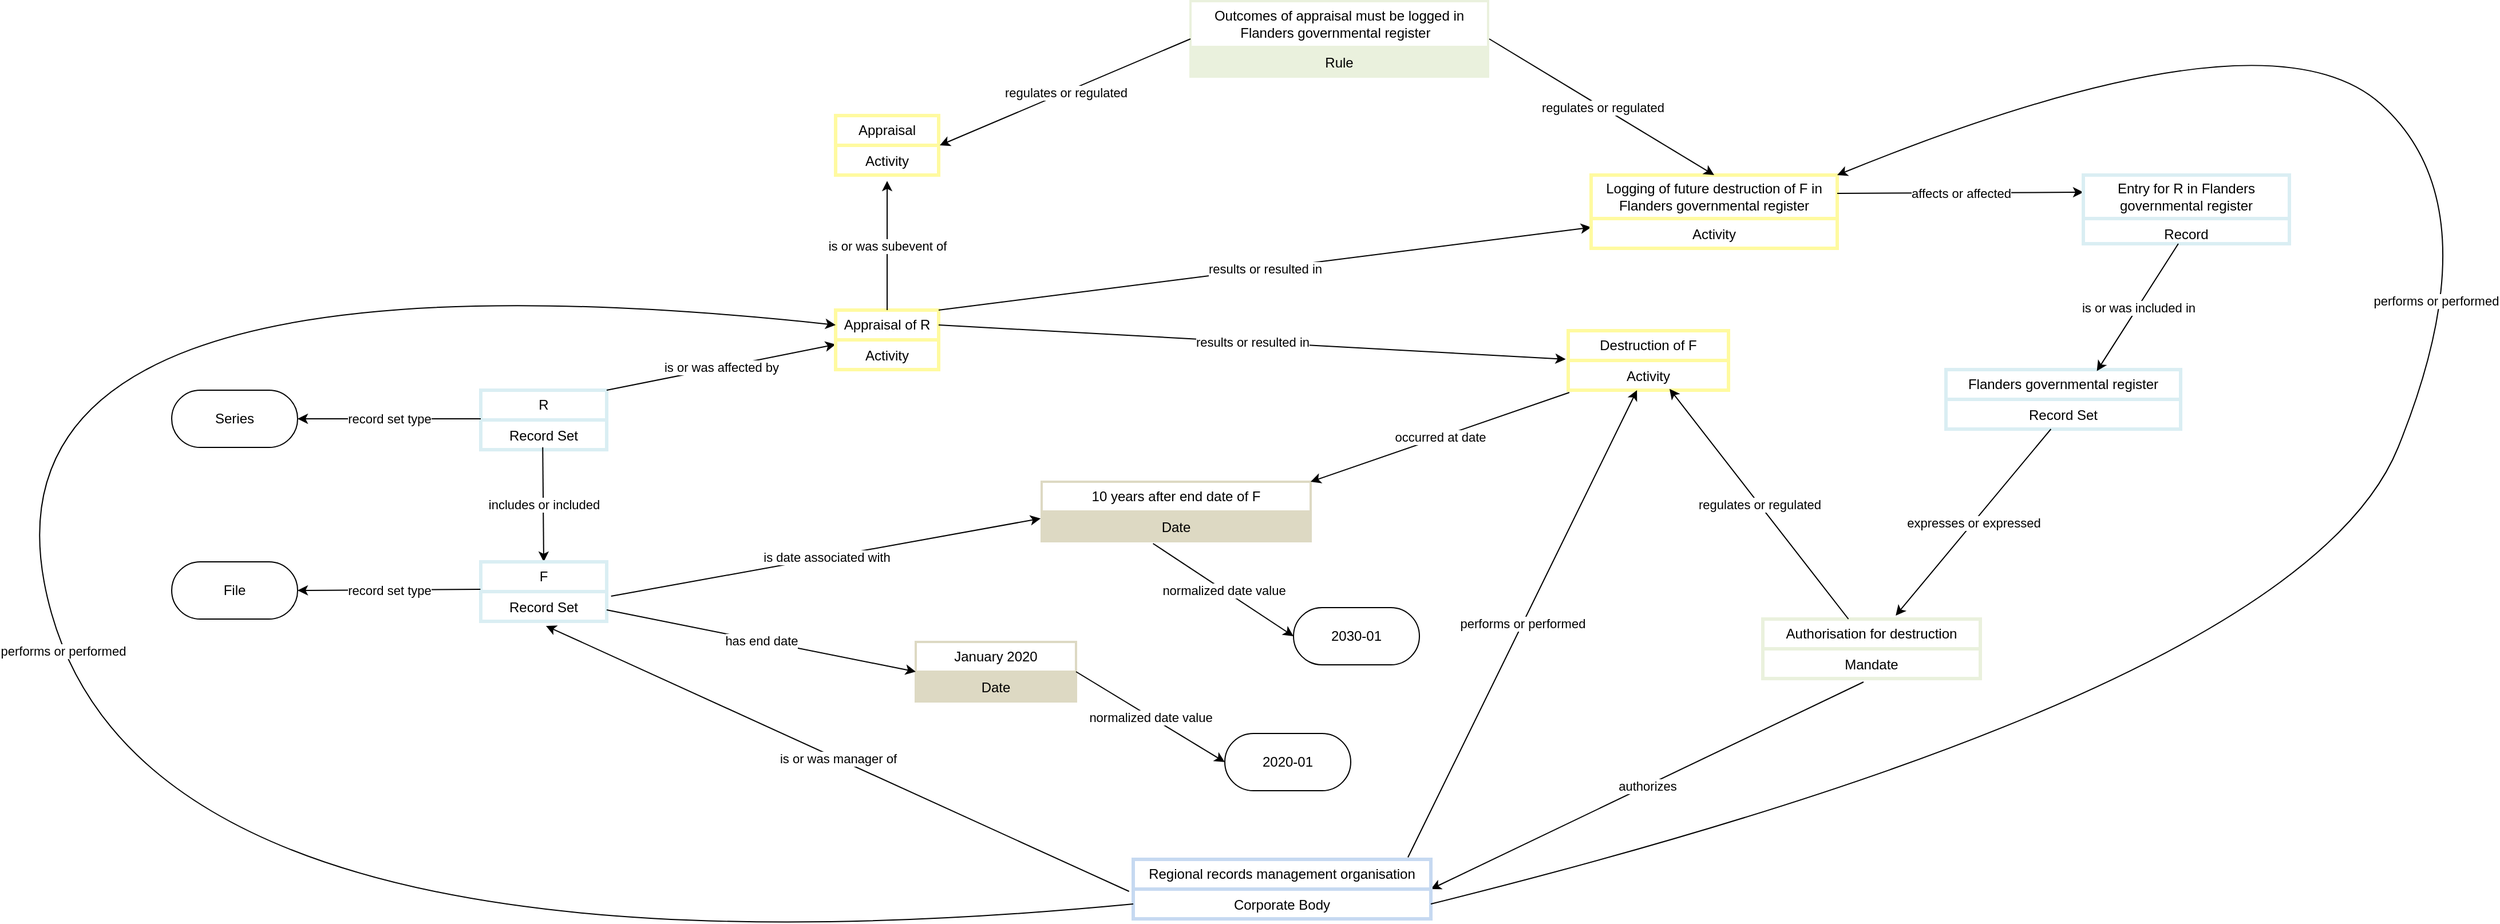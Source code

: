 <mxfile version="28.2.1">
  <diagram name="Page-1" id="mvNXDzfvoAiriZ8f8rx1">
    <mxGraphModel dx="1450" dy="943" grid="1" gridSize="10" guides="1" tooltips="1" connect="1" arrows="1" fold="1" page="1" pageScale="1" pageWidth="4681" pageHeight="3300" math="0" shadow="0">
      <root>
        <mxCell id="0" />
        <mxCell id="1" parent="0" />
        <mxCell id="_-Ha9_vkT18k_ubbxbn1-1" value="R" style="swimlane;fontStyle=0;childLayout=stackLayout;horizontal=1;startSize=26;strokeColor=#DAEEF3;fillColor=none;strokeWidth=3;horizontalStack=0;resizeParent=1;resizeParentMax=0;resizeLast=0;collapsible=1;marginBottom=0;whiteSpace=wrap;html=1;" parent="1" vertex="1">
          <mxGeometry x="510" y="360" width="110" height="52" as="geometry" />
        </mxCell>
        <mxCell id="_-Ha9_vkT18k_ubbxbn1-2" value="Record Set" style="text;strokeColor=#DAEEF3;strokeWidth=3;fillColor=none;align=center;verticalAlign=top;spacingLeft=4;spacingRight=4;overflow=hidden;rotatable=0;points=[[0,0.5],[1,0.5]];portConstraint=eastwest;whiteSpace=wrap;html=1;" parent="_-Ha9_vkT18k_ubbxbn1-1" vertex="1">
          <mxGeometry y="26" width="110" height="26" as="geometry" />
        </mxCell>
        <mxCell id="_-Ha9_vkT18k_ubbxbn1-3" value="" style="endArrow=classic;html=1;rounded=0;entryX=1;entryY=0.5;entryDx=0;entryDy=0;" parent="1" target="_Zkpg5hdJGn9ATb1nhUD-1" edge="1">
          <mxGeometry relative="1" as="geometry">
            <mxPoint x="510" y="385" as="sourcePoint" />
            <mxPoint x="310.0" y="386" as="targetPoint" />
          </mxGeometry>
        </mxCell>
        <mxCell id="_-Ha9_vkT18k_ubbxbn1-4" value="record set type" style="edgeLabel;resizable=0;html=1;;align=center;verticalAlign=middle;" parent="_-Ha9_vkT18k_ubbxbn1-3" connectable="0" vertex="1">
          <mxGeometry relative="1" as="geometry" />
        </mxCell>
        <mxCell id="_-Ha9_vkT18k_ubbxbn1-7" value="" style="endArrow=classic;html=1;rounded=0;exitX=0.492;exitY=0.919;exitDx=0;exitDy=0;exitPerimeter=0;entryX=0.5;entryY=0;entryDx=0;entryDy=0;" parent="1" source="_-Ha9_vkT18k_ubbxbn1-2" target="_-Ha9_vkT18k_ubbxbn1-9" edge="1">
          <mxGeometry relative="1" as="geometry">
            <mxPoint x="440" y="530" as="sourcePoint" />
            <mxPoint x="565" y="540" as="targetPoint" />
          </mxGeometry>
        </mxCell>
        <mxCell id="_-Ha9_vkT18k_ubbxbn1-8" value="includes or included" style="edgeLabel;resizable=0;html=1;;align=center;verticalAlign=middle;" parent="_-Ha9_vkT18k_ubbxbn1-7" connectable="0" vertex="1">
          <mxGeometry relative="1" as="geometry" />
        </mxCell>
        <mxCell id="_-Ha9_vkT18k_ubbxbn1-9" value="F" style="swimlane;fontStyle=0;childLayout=stackLayout;horizontal=1;startSize=26;strokeColor=#DAEEF3;fillColor=none;strokeWidth=3;horizontalStack=0;resizeParent=1;resizeParentMax=0;resizeLast=0;collapsible=1;marginBottom=0;whiteSpace=wrap;html=1;" parent="1" vertex="1">
          <mxGeometry x="510" y="510" width="110" height="52" as="geometry" />
        </mxCell>
        <mxCell id="_-Ha9_vkT18k_ubbxbn1-10" value="Record Set" style="text;strokeColor=#DAEEF3;strokeWidth=3;fillColor=none;align=center;verticalAlign=top;spacingLeft=4;spacingRight=4;overflow=hidden;rotatable=0;points=[[0,0.5],[1,0.5]];portConstraint=eastwest;whiteSpace=wrap;html=1;" parent="_-Ha9_vkT18k_ubbxbn1-9" vertex="1">
          <mxGeometry y="26" width="110" height="26" as="geometry" />
        </mxCell>
        <mxCell id="_-Ha9_vkT18k_ubbxbn1-11" value="" style="endArrow=classic;html=1;rounded=0;exitX=-0.003;exitY=-0.076;exitDx=0;exitDy=0;exitPerimeter=0;entryX=1;entryY=0.5;entryDx=0;entryDy=0;" parent="1" source="_-Ha9_vkT18k_ubbxbn1-10" target="_Zkpg5hdJGn9ATb1nhUD-2" edge="1">
          <mxGeometry relative="1" as="geometry">
            <mxPoint x="500" y="535.31" as="sourcePoint" />
            <mxPoint x="310.0" y="535.298" as="targetPoint" />
          </mxGeometry>
        </mxCell>
        <mxCell id="_-Ha9_vkT18k_ubbxbn1-12" value="record set type" style="edgeLabel;resizable=0;html=1;;align=center;verticalAlign=middle;" parent="_-Ha9_vkT18k_ubbxbn1-11" connectable="0" vertex="1">
          <mxGeometry relative="1" as="geometry" />
        </mxCell>
        <mxCell id="_-Ha9_vkT18k_ubbxbn1-16" value="Appraisal" style="swimlane;fontStyle=0;childLayout=stackLayout;horizontal=1;startSize=26;strokeColor=#FFFAA0;strokeWidth=3;fillColor=none;horizontalStack=0;resizeParent=1;resizeParentMax=0;resizeLast=0;collapsible=1;marginBottom=0;whiteSpace=wrap;html=1;" parent="1" vertex="1">
          <mxGeometry x="820" y="120" width="90" height="52" as="geometry" />
        </mxCell>
        <mxCell id="_-Ha9_vkT18k_ubbxbn1-17" value="Activity" style="text;strokeColor=#FFFAA0;strokeWidth=3;fillColor=none;align=center;verticalAlign=top;spacingLeft=4;spacingRight=4;overflow=hidden;rotatable=0;points=[[0,0.5],[1,0.5]];portConstraint=eastwest;whiteSpace=wrap;html=1;" parent="_-Ha9_vkT18k_ubbxbn1-16" vertex="1">
          <mxGeometry y="26" width="90" height="26" as="geometry" />
        </mxCell>
        <mxCell id="_-Ha9_vkT18k_ubbxbn1-18" value="" style="endArrow=classic;html=1;rounded=0;exitX=1;exitY=0;exitDx=0;exitDy=0;entryX=0;entryY=0.154;entryDx=0;entryDy=0;entryPerimeter=0;" parent="1" source="_-Ha9_vkT18k_ubbxbn1-1" target="_-Ha9_vkT18k_ubbxbn1-21" edge="1">
          <mxGeometry relative="1" as="geometry">
            <mxPoint x="520" y="308.58" as="sourcePoint" />
            <mxPoint x="710" y="308.58" as="targetPoint" />
          </mxGeometry>
        </mxCell>
        <mxCell id="_-Ha9_vkT18k_ubbxbn1-19" value="is or was affected by" style="edgeLabel;resizable=0;html=1;;align=center;verticalAlign=middle;" parent="_-Ha9_vkT18k_ubbxbn1-18" connectable="0" vertex="1">
          <mxGeometry relative="1" as="geometry" />
        </mxCell>
        <mxCell id="_-Ha9_vkT18k_ubbxbn1-20" value="Appraisal of R" style="swimlane;fontStyle=0;childLayout=stackLayout;horizontal=1;startSize=26;strokeColor=#FFFAA0;strokeWidth=3;fillColor=none;horizontalStack=0;resizeParent=1;resizeParentMax=0;resizeLast=0;collapsible=1;marginBottom=0;whiteSpace=wrap;html=1;" parent="1" vertex="1">
          <mxGeometry x="820" y="290" width="90" height="52" as="geometry" />
        </mxCell>
        <mxCell id="_-Ha9_vkT18k_ubbxbn1-21" value="Activity" style="text;strokeColor=#FFFAA0;strokeWidth=3;fillColor=none;align=center;verticalAlign=top;spacingLeft=4;spacingRight=4;overflow=hidden;rotatable=0;points=[[0,0.5],[1,0.5]];portConstraint=eastwest;whiteSpace=wrap;html=1;" parent="_-Ha9_vkT18k_ubbxbn1-20" vertex="1">
          <mxGeometry y="26" width="90" height="26" as="geometry" />
        </mxCell>
        <mxCell id="_-Ha9_vkT18k_ubbxbn1-22" value="" style="endArrow=classic;html=1;rounded=0;entryX=0.5;entryY=1.195;entryDx=0;entryDy=0;entryPerimeter=0;exitX=0.5;exitY=0;exitDx=0;exitDy=0;" parent="1" source="_-Ha9_vkT18k_ubbxbn1-20" target="_-Ha9_vkT18k_ubbxbn1-17" edge="1">
          <mxGeometry relative="1" as="geometry">
            <mxPoint x="720" y="202" as="sourcePoint" />
            <mxPoint x="900" y="200" as="targetPoint" />
          </mxGeometry>
        </mxCell>
        <mxCell id="_-Ha9_vkT18k_ubbxbn1-23" value="is or was subevent of" style="edgeLabel;resizable=0;html=1;;align=center;verticalAlign=middle;" parent="_-Ha9_vkT18k_ubbxbn1-22" connectable="0" vertex="1">
          <mxGeometry relative="1" as="geometry" />
        </mxCell>
        <mxCell id="_-Ha9_vkT18k_ubbxbn1-26" value="10 years after end date of F" style="swimlane;fontStyle=0;childLayout=stackLayout;horizontal=1;startSize=26;strokeColor=#DDD9C3;strokeWidth=2;fillColor=none;horizontalStack=0;resizeParent=1;resizeParentMax=0;resizeLast=0;collapsible=1;marginBottom=0;whiteSpace=wrap;html=1;" parent="1" vertex="1">
          <mxGeometry x="1000" y="440" width="235" height="52" as="geometry" />
        </mxCell>
        <mxCell id="_-Ha9_vkT18k_ubbxbn1-27" value="Date" style="text;strokeColor=#DDD9C3;strokeWidth=2;fillColor=#DDD9C3;align=center;verticalAlign=top;spacingLeft=4;spacingRight=4;overflow=hidden;rotatable=0;points=[[0,0.5],[1,0.5]];portConstraint=eastwest;whiteSpace=wrap;html=1;" parent="_-Ha9_vkT18k_ubbxbn1-26" vertex="1">
          <mxGeometry y="26" width="235" height="26" as="geometry" />
        </mxCell>
        <mxCell id="_-Ha9_vkT18k_ubbxbn1-28" value="" style="endArrow=classic;html=1;rounded=0;entryX=-0.004;entryY=0.235;entryDx=0;entryDy=0;exitX=1.035;exitY=0.154;exitDx=0;exitDy=0;exitPerimeter=0;entryPerimeter=0;" parent="1" source="_-Ha9_vkT18k_ubbxbn1-10" target="_-Ha9_vkT18k_ubbxbn1-27" edge="1">
          <mxGeometry relative="1" as="geometry">
            <mxPoint x="630" y="386.0" as="sourcePoint" />
            <mxPoint x="800" y="386" as="targetPoint" />
          </mxGeometry>
        </mxCell>
        <mxCell id="_-Ha9_vkT18k_ubbxbn1-29" value="is date associated with" style="edgeLabel;resizable=0;html=1;;align=center;verticalAlign=middle;" parent="_-Ha9_vkT18k_ubbxbn1-28" connectable="0" vertex="1">
          <mxGeometry relative="1" as="geometry" />
        </mxCell>
        <mxCell id="_-Ha9_vkT18k_ubbxbn1-30" value="January 2020" style="swimlane;fontStyle=0;childLayout=stackLayout;horizontal=1;startSize=26;strokeColor=#DDD9C3;strokeWidth=2;fillColor=none;horizontalStack=0;resizeParent=1;resizeParentMax=0;resizeLast=0;collapsible=1;marginBottom=0;whiteSpace=wrap;html=1;" parent="1" vertex="1">
          <mxGeometry x="890" y="580" width="140" height="52" as="geometry" />
        </mxCell>
        <mxCell id="_-Ha9_vkT18k_ubbxbn1-31" value="Date" style="text;strokeColor=#DDD9C3;strokeWidth=2;fillColor=#DDD9C3;align=center;verticalAlign=top;spacingLeft=4;spacingRight=4;overflow=hidden;rotatable=0;points=[[0,0.5],[1,0.5]];portConstraint=eastwest;whiteSpace=wrap;html=1;" parent="_-Ha9_vkT18k_ubbxbn1-30" vertex="1">
          <mxGeometry y="26" width="140" height="26" as="geometry" />
        </mxCell>
        <mxCell id="_-Ha9_vkT18k_ubbxbn1-32" value="" style="endArrow=classic;html=1;rounded=0;entryX=0;entryY=0.5;entryDx=0;entryDy=0;" parent="1" target="_-Ha9_vkT18k_ubbxbn1-30" edge="1">
          <mxGeometry relative="1" as="geometry">
            <mxPoint x="620" y="552.0" as="sourcePoint" />
            <mxPoint x="760" y="552" as="targetPoint" />
          </mxGeometry>
        </mxCell>
        <mxCell id="_-Ha9_vkT18k_ubbxbn1-33" value="has end date" style="edgeLabel;resizable=0;html=1;;align=center;verticalAlign=middle;" parent="_-Ha9_vkT18k_ubbxbn1-32" connectable="0" vertex="1">
          <mxGeometry relative="1" as="geometry" />
        </mxCell>
        <mxCell id="_-Ha9_vkT18k_ubbxbn1-34" value="" style="endArrow=classic;html=1;rounded=0;entryX=0;entryY=0.5;entryDx=0;entryDy=0;exitX=1;exitY=0.5;exitDx=0;exitDy=0;" parent="1" source="_-Ha9_vkT18k_ubbxbn1-30" target="_-Ha9_vkT18k_ubbxbn1-36" edge="1">
          <mxGeometry relative="1" as="geometry">
            <mxPoint x="1070" y="606" as="sourcePoint" />
            <mxPoint x="1270" y="606" as="targetPoint" />
          </mxGeometry>
        </mxCell>
        <mxCell id="_-Ha9_vkT18k_ubbxbn1-35" value="normalized date value" style="edgeLabel;resizable=0;html=1;;align=center;verticalAlign=middle;" parent="_-Ha9_vkT18k_ubbxbn1-34" connectable="0" vertex="1">
          <mxGeometry relative="1" as="geometry" />
        </mxCell>
        <mxCell id="_-Ha9_vkT18k_ubbxbn1-36" value="2020-01" style="html=1;whiteSpace=wrap;rounded=1;arcSize=50;" parent="1" vertex="1">
          <mxGeometry x="1160" y="660" width="110" height="50" as="geometry" />
        </mxCell>
        <mxCell id="_-Ha9_vkT18k_ubbxbn1-41" value="Destruction of F" style="swimlane;fontStyle=0;childLayout=stackLayout;horizontal=1;startSize=26;strokeColor=#FFFAA0;strokeWidth=3;fillColor=none;horizontalStack=0;resizeParent=1;resizeParentMax=0;resizeLast=0;collapsible=1;marginBottom=0;whiteSpace=wrap;html=1;" parent="1" vertex="1">
          <mxGeometry x="1460" y="308" width="140" height="52" as="geometry" />
        </mxCell>
        <mxCell id="_-Ha9_vkT18k_ubbxbn1-42" value="Activity" style="text;strokeColor=#FFFAA0;strokeWidth=3;fillColor=none;align=center;verticalAlign=top;spacingLeft=4;spacingRight=4;overflow=hidden;rotatable=0;points=[[0,0.5],[1,0.5]];portConstraint=eastwest;whiteSpace=wrap;html=1;" parent="_-Ha9_vkT18k_ubbxbn1-41" vertex="1">
          <mxGeometry y="26" width="140" height="26" as="geometry" />
        </mxCell>
        <mxCell id="_-Ha9_vkT18k_ubbxbn1-43" value="" style="endArrow=classic;html=1;rounded=0;exitX=1;exitY=0.25;exitDx=0;exitDy=0;entryX=-0.016;entryY=-0.041;entryDx=0;entryDy=0;entryPerimeter=0;" parent="1" source="_-Ha9_vkT18k_ubbxbn1-20" target="_-Ha9_vkT18k_ubbxbn1-42" edge="1">
          <mxGeometry relative="1" as="geometry">
            <mxPoint x="930" y="274" as="sourcePoint" />
            <mxPoint x="1126" y="342" as="targetPoint" />
          </mxGeometry>
        </mxCell>
        <mxCell id="_-Ha9_vkT18k_ubbxbn1-44" value="results or resulted in" style="edgeLabel;resizable=0;html=1;;align=center;verticalAlign=middle;" parent="_-Ha9_vkT18k_ubbxbn1-43" connectable="0" vertex="1">
          <mxGeometry relative="1" as="geometry" />
        </mxCell>
        <mxCell id="_-Ha9_vkT18k_ubbxbn1-45" value="Outcomes of appraisal must be logged in Flanders governmental register&amp;nbsp;&amp;nbsp;" style="swimlane;fontStyle=0;childLayout=stackLayout;horizontal=1;startSize=40;strokeColor=#EAF1DD;strokeWidth=2;fillColor=none;horizontalStack=0;resizeParent=1;resizeParentMax=0;resizeLast=0;collapsible=1;marginBottom=0;whiteSpace=wrap;html=1;" parent="1" vertex="1">
          <mxGeometry x="1130" y="20" width="260" height="66" as="geometry" />
        </mxCell>
        <mxCell id="_-Ha9_vkT18k_ubbxbn1-46" value="Rule&lt;div&gt;&lt;br&gt;&lt;/div&gt;" style="text;strokeColor=#EAF1DD;strokeWidth=2;fillColor=#EAF1DD;align=center;verticalAlign=top;spacingLeft=4;spacingRight=4;overflow=hidden;rotatable=0;points=[[0,0.5],[1,0.5]];portConstraint=eastwest;whiteSpace=wrap;html=1;" parent="_-Ha9_vkT18k_ubbxbn1-45" vertex="1">
          <mxGeometry y="40" width="260" height="26" as="geometry" />
        </mxCell>
        <mxCell id="_-Ha9_vkT18k_ubbxbn1-47" value="" style="endArrow=classic;html=1;rounded=0;entryX=1.011;entryY=0;entryDx=0;entryDy=0;entryPerimeter=0;exitX=0;exitY=0.5;exitDx=0;exitDy=0;" parent="1" source="_-Ha9_vkT18k_ubbxbn1-45" target="_-Ha9_vkT18k_ubbxbn1-17" edge="1">
          <mxGeometry relative="1" as="geometry">
            <mxPoint x="1050" y="190" as="sourcePoint" />
            <mxPoint x="1240" y="190" as="targetPoint" />
          </mxGeometry>
        </mxCell>
        <mxCell id="_-Ha9_vkT18k_ubbxbn1-48" value="regulates or regulated" style="edgeLabel;resizable=0;html=1;;align=center;verticalAlign=middle;" parent="_-Ha9_vkT18k_ubbxbn1-47" connectable="0" vertex="1">
          <mxGeometry relative="1" as="geometry" />
        </mxCell>
        <mxCell id="_-Ha9_vkT18k_ubbxbn1-50" value="" style="endArrow=classic;html=1;rounded=0;exitX=0.007;exitY=1.077;exitDx=0;exitDy=0;exitPerimeter=0;entryX=1;entryY=0;entryDx=0;entryDy=0;" parent="1" source="_-Ha9_vkT18k_ubbxbn1-42" target="_-Ha9_vkT18k_ubbxbn1-26" edge="1">
          <mxGeometry relative="1" as="geometry">
            <mxPoint x="1110" y="320.0" as="sourcePoint" />
            <mxPoint x="1290" y="320" as="targetPoint" />
          </mxGeometry>
        </mxCell>
        <mxCell id="_-Ha9_vkT18k_ubbxbn1-51" value="occurred at date" style="edgeLabel;resizable=0;html=1;;align=center;verticalAlign=middle;" parent="_-Ha9_vkT18k_ubbxbn1-50" connectable="0" vertex="1">
          <mxGeometry relative="1" as="geometry" />
        </mxCell>
        <mxCell id="_-Ha9_vkT18k_ubbxbn1-52" value="" style="endArrow=classic;html=1;rounded=0;exitX=1;exitY=0;exitDx=0;exitDy=0;" parent="1" source="_-Ha9_vkT18k_ubbxbn1-20" target="_-Ha9_vkT18k_ubbxbn1-54" edge="1">
          <mxGeometry relative="1" as="geometry">
            <mxPoint x="950" y="260" as="sourcePoint" />
            <mxPoint x="1430" y="200" as="targetPoint" />
          </mxGeometry>
        </mxCell>
        <mxCell id="_-Ha9_vkT18k_ubbxbn1-53" value="results or resulted in" style="edgeLabel;resizable=0;html=1;;align=center;verticalAlign=middle;" parent="_-Ha9_vkT18k_ubbxbn1-52" connectable="0" vertex="1">
          <mxGeometry relative="1" as="geometry" />
        </mxCell>
        <mxCell id="_-Ha9_vkT18k_ubbxbn1-54" value="Logging of future destruction of F in Flanders governmental register" style="swimlane;fontStyle=0;childLayout=stackLayout;horizontal=1;startSize=38;strokeColor=#FFFAA0;strokeWidth=3;fillColor=none;horizontalStack=0;resizeParent=1;resizeParentMax=0;resizeLast=0;collapsible=1;marginBottom=0;whiteSpace=wrap;html=1;" parent="1" vertex="1">
          <mxGeometry x="1480" y="172" width="215" height="64" as="geometry" />
        </mxCell>
        <mxCell id="_-Ha9_vkT18k_ubbxbn1-55" value="Activity" style="text;strokeColor=#FFFAA0;strokeWidth=3;fillColor=none;align=center;verticalAlign=top;spacingLeft=4;spacingRight=4;overflow=hidden;rotatable=0;points=[[0,0.5],[1,0.5]];portConstraint=eastwest;whiteSpace=wrap;html=1;" parent="_-Ha9_vkT18k_ubbxbn1-54" vertex="1">
          <mxGeometry y="38" width="215" height="26" as="geometry" />
        </mxCell>
        <mxCell id="_-Ha9_vkT18k_ubbxbn1-58" value="Flanders governmental register" style="swimlane;fontStyle=0;childLayout=stackLayout;horizontal=1;startSize=26;strokeColor=#DAEEF3;strokeWidth=3;fillColor=none;horizontalStack=0;resizeParent=1;resizeParentMax=0;resizeLast=0;collapsible=1;marginBottom=0;whiteSpace=wrap;html=1;" parent="1" vertex="1">
          <mxGeometry x="1790" y="342" width="205" height="52" as="geometry" />
        </mxCell>
        <mxCell id="_-Ha9_vkT18k_ubbxbn1-59" value="Record Set" style="text;strokeColor=#DAEEF3;strokeWidth=3;fillColor=none;align=center;verticalAlign=top;spacingLeft=4;spacingRight=4;overflow=hidden;rotatable=0;points=[[0,0.5],[1,0.5]];portConstraint=eastwest;whiteSpace=wrap;html=1;" parent="_-Ha9_vkT18k_ubbxbn1-58" vertex="1">
          <mxGeometry y="26" width="205" height="26" as="geometry" />
        </mxCell>
        <mxCell id="_-Ha9_vkT18k_ubbxbn1-60" value="" style="endArrow=classic;html=1;rounded=0;entryX=0.611;entryY=-0.058;entryDx=0;entryDy=0;entryPerimeter=0;" parent="1" source="_-Ha9_vkT18k_ubbxbn1-59" target="_-Ha9_vkT18k_ubbxbn1-64" edge="1">
          <mxGeometry relative="1" as="geometry">
            <mxPoint x="1490" y="470" as="sourcePoint" />
            <mxPoint x="1752.771" y="484" as="targetPoint" />
          </mxGeometry>
        </mxCell>
        <mxCell id="_-Ha9_vkT18k_ubbxbn1-61" value="expresses or expressed" style="edgeLabel;resizable=0;html=1;;align=center;verticalAlign=middle;" parent="_-Ha9_vkT18k_ubbxbn1-60" connectable="0" vertex="1">
          <mxGeometry relative="1" as="geometry" />
        </mxCell>
        <mxCell id="_-Ha9_vkT18k_ubbxbn1-64" value="Authorisation for destruction" style="swimlane;fontStyle=0;childLayout=stackLayout;horizontal=1;startSize=26;strokeColor=#EAF1DD;strokeWidth=3;fillColor=none;horizontalStack=0;resizeParent=1;resizeParentMax=0;resizeLast=0;collapsible=1;marginBottom=0;whiteSpace=wrap;html=1;" parent="1" vertex="1">
          <mxGeometry x="1630" y="560" width="190" height="52" as="geometry" />
        </mxCell>
        <mxCell id="_-Ha9_vkT18k_ubbxbn1-65" value="Mandate&lt;div&gt;&lt;br&gt;&lt;/div&gt;" style="text;strokeColor=#EAF1DD;strokeWidth=3;strokeColor=none;fillColor=none;align=center;verticalAlign=top;spacingLeft=4;spacingRight=4;overflow=hidden;rotatable=0;points=[[0,0.5],[1,0.5]];portConstraint=eastwest;whiteSpace=wrap;html=1;" parent="_-Ha9_vkT18k_ubbxbn1-64" vertex="1">
          <mxGeometry y="26" width="190" height="26" as="geometry" />
        </mxCell>
        <mxCell id="_-Ha9_vkT18k_ubbxbn1-66" value="" style="endArrow=classic;html=1;rounded=0;exitX=0.463;exitY=1.115;exitDx=0;exitDy=0;exitPerimeter=0;entryX=1;entryY=0.5;entryDx=0;entryDy=0;" parent="1" source="_-Ha9_vkT18k_ubbxbn1-65" target="_-Ha9_vkT18k_ubbxbn1-68" edge="1">
          <mxGeometry relative="1" as="geometry">
            <mxPoint x="1400" y="400" as="sourcePoint" />
            <mxPoint x="1390" y="720" as="targetPoint" />
          </mxGeometry>
        </mxCell>
        <mxCell id="_-Ha9_vkT18k_ubbxbn1-67" value="authorizes" style="edgeLabel;resizable=0;html=1;;align=center;verticalAlign=middle;" parent="_-Ha9_vkT18k_ubbxbn1-66" connectable="0" vertex="1">
          <mxGeometry relative="1" as="geometry" />
        </mxCell>
        <mxCell id="_-Ha9_vkT18k_ubbxbn1-68" value="Regional records management organisation" style="swimlane;fontStyle=0;childLayout=stackLayout;horizontal=1;startSize=26;strokeColor=#C6D9F1;strokeWidth=3;fillColor=none;horizontalStack=0;resizeParent=1;resizeParentMax=0;resizeLast=0;collapsible=1;marginBottom=0;whiteSpace=wrap;html=1;" parent="1" vertex="1">
          <mxGeometry x="1080" y="770" width="260" height="52" as="geometry" />
        </mxCell>
        <mxCell id="_-Ha9_vkT18k_ubbxbn1-69" value="Corporate Body" style="text;strokeColor=#C6D9F1;strokeWidth=3;fillColor=none;align=center;verticalAlign=top;spacingLeft=4;spacingRight=4;overflow=hidden;rotatable=0;points=[[0,0.5],[1,0.5]];portConstraint=eastwest;whiteSpace=wrap;html=1;" parent="_-Ha9_vkT18k_ubbxbn1-68" vertex="1">
          <mxGeometry y="26" width="260" height="26" as="geometry" />
        </mxCell>
        <mxCell id="_-Ha9_vkT18k_ubbxbn1-70" value="" style="endArrow=classic;html=1;rounded=0;entryX=0.518;entryY=1.154;entryDx=0;entryDy=0;entryPerimeter=0;exitX=-0.014;exitY=0.077;exitDx=0;exitDy=0;exitPerimeter=0;" parent="1" source="_-Ha9_vkT18k_ubbxbn1-69" target="_-Ha9_vkT18k_ubbxbn1-10" edge="1">
          <mxGeometry relative="1" as="geometry">
            <mxPoint x="800" y="770" as="sourcePoint" />
            <mxPoint x="990" y="770" as="targetPoint" />
          </mxGeometry>
        </mxCell>
        <mxCell id="_-Ha9_vkT18k_ubbxbn1-71" value="is or was manager of" style="edgeLabel;resizable=0;html=1;;align=center;verticalAlign=middle;" parent="_-Ha9_vkT18k_ubbxbn1-70" connectable="0" vertex="1">
          <mxGeometry relative="1" as="geometry" />
        </mxCell>
        <mxCell id="_-Ha9_vkT18k_ubbxbn1-72" value="" style="endArrow=classic;html=1;rounded=0;entryX=0.5;entryY=0;entryDx=0;entryDy=0;" parent="1" target="_-Ha9_vkT18k_ubbxbn1-54" edge="1">
          <mxGeometry relative="1" as="geometry">
            <mxPoint x="1391" y="53" as="sourcePoint" />
            <mxPoint x="1040" y="226" as="targetPoint" />
          </mxGeometry>
        </mxCell>
        <mxCell id="_-Ha9_vkT18k_ubbxbn1-73" value="regulates or regulated" style="edgeLabel;resizable=0;html=1;;align=center;verticalAlign=middle;" parent="_-Ha9_vkT18k_ubbxbn1-72" connectable="0" vertex="1">
          <mxGeometry relative="1" as="geometry" />
        </mxCell>
        <mxCell id="_-Ha9_vkT18k_ubbxbn1-74" value="" style="endArrow=classic;html=1;rounded=0;exitX=1;exitY=0.25;exitDx=0;exitDy=0;entryX=0;entryY=0.25;entryDx=0;entryDy=0;" parent="1" source="_-Ha9_vkT18k_ubbxbn1-54" edge="1" target="_-Ha9_vkT18k_ubbxbn1-76">
          <mxGeometry relative="1" as="geometry">
            <mxPoint x="1620" y="193" as="sourcePoint" />
            <mxPoint x="1860" y="187" as="targetPoint" />
          </mxGeometry>
        </mxCell>
        <mxCell id="_-Ha9_vkT18k_ubbxbn1-75" value="affects or affected" style="edgeLabel;resizable=0;html=1;;align=center;verticalAlign=middle;" parent="_-Ha9_vkT18k_ubbxbn1-74" connectable="0" vertex="1">
          <mxGeometry relative="1" as="geometry" />
        </mxCell>
        <mxCell id="_-Ha9_vkT18k_ubbxbn1-76" value="Entry for R in Flanders governmental register" style="swimlane;fontStyle=0;childLayout=stackLayout;horizontal=1;startSize=38;strokeColor=#DAEEF3;strokeWidth=3;fillColor=none;horizontalStack=0;resizeParent=1;resizeParentMax=0;resizeLast=0;collapsible=1;marginBottom=0;whiteSpace=wrap;html=1;" parent="1" vertex="1">
          <mxGeometry x="1910" y="172" width="180" height="60" as="geometry" />
        </mxCell>
        <mxCell id="_-Ha9_vkT18k_ubbxbn1-77" value="Record" style="text;strokeColor=#DAEEF3;strokeWidth=3;fillColor=none;align=center;verticalAlign=top;spacingLeft=4;spacingRight=4;overflow=hidden;rotatable=0;points=[[0,0.5],[1,0.5]];portConstraint=eastwest;whiteSpace=wrap;html=1;" parent="_-Ha9_vkT18k_ubbxbn1-76" vertex="1">
          <mxGeometry y="38" width="180" height="22" as="geometry" />
        </mxCell>
        <mxCell id="_-Ha9_vkT18k_ubbxbn1-78" value="" style="endArrow=classic;html=1;rounded=0;entryX=0.643;entryY=0.025;entryDx=0;entryDy=0;entryPerimeter=0;" parent="1" source="_-Ha9_vkT18k_ubbxbn1-77" target="_-Ha9_vkT18k_ubbxbn1-58" edge="1">
          <mxGeometry relative="1" as="geometry">
            <mxPoint x="1890" y="280" as="sourcePoint" />
            <mxPoint x="2090" y="280" as="targetPoint" />
          </mxGeometry>
        </mxCell>
        <mxCell id="_-Ha9_vkT18k_ubbxbn1-79" value="is or was included in" style="edgeLabel;resizable=0;html=1;;align=center;verticalAlign=middle;" parent="_-Ha9_vkT18k_ubbxbn1-78" connectable="0" vertex="1">
          <mxGeometry relative="1" as="geometry" />
        </mxCell>
        <mxCell id="_-Ha9_vkT18k_ubbxbn1-80" value="" style="endArrow=classic;html=1;rounded=0;entryX=0.632;entryY=0.955;entryDx=0;entryDy=0;entryPerimeter=0;" parent="1" source="_-Ha9_vkT18k_ubbxbn1-64" target="_-Ha9_vkT18k_ubbxbn1-42" edge="1">
          <mxGeometry relative="1" as="geometry">
            <mxPoint x="1530" y="508.82" as="sourcePoint" />
            <mxPoint x="1790" y="508.82" as="targetPoint" />
          </mxGeometry>
        </mxCell>
        <mxCell id="_-Ha9_vkT18k_ubbxbn1-81" value="regulates or regulated" style="edgeLabel;resizable=0;html=1;;align=center;verticalAlign=middle;" parent="_-Ha9_vkT18k_ubbxbn1-80" connectable="0" vertex="1">
          <mxGeometry relative="1" as="geometry" />
        </mxCell>
        <mxCell id="_-Ha9_vkT18k_ubbxbn1-82" value="" style="endArrow=classic;html=1;rounded=0;exitX=0.923;exitY=-0.034;exitDx=0;exitDy=0;exitPerimeter=0;entryX=0.429;entryY=1;entryDx=0;entryDy=0;entryPerimeter=0;" parent="1" source="_-Ha9_vkT18k_ubbxbn1-68" target="_-Ha9_vkT18k_ubbxbn1-42" edge="1">
          <mxGeometry relative="1" as="geometry">
            <mxPoint x="1290" y="720" as="sourcePoint" />
            <mxPoint x="1480" y="720" as="targetPoint" />
          </mxGeometry>
        </mxCell>
        <mxCell id="_-Ha9_vkT18k_ubbxbn1-83" value="performs or performed" style="edgeLabel;resizable=0;html=1;;align=center;verticalAlign=middle;" parent="_-Ha9_vkT18k_ubbxbn1-82" connectable="0" vertex="1">
          <mxGeometry relative="1" as="geometry" />
        </mxCell>
        <mxCell id="_Zkpg5hdJGn9ATb1nhUD-1" value="Series" style="html=1;whiteSpace=wrap;rounded=1;arcSize=50;" vertex="1" parent="1">
          <mxGeometry x="240" y="360" width="110" height="50" as="geometry" />
        </mxCell>
        <mxCell id="_Zkpg5hdJGn9ATb1nhUD-2" value="File" style="html=1;whiteSpace=wrap;rounded=1;arcSize=50;" vertex="1" parent="1">
          <mxGeometry x="240.0" y="509.998" width="110" height="50" as="geometry" />
        </mxCell>
        <mxCell id="_Zkpg5hdJGn9ATb1nhUD-3" value="2030-01" style="html=1;whiteSpace=wrap;rounded=1;arcSize=50;" vertex="1" parent="1">
          <mxGeometry x="1220" y="550" width="110" height="50" as="geometry" />
        </mxCell>
        <mxCell id="_Zkpg5hdJGn9ATb1nhUD-4" value="" style="endArrow=classic;html=1;rounded=0;entryX=0;entryY=0.5;entryDx=0;entryDy=0;exitX=0.414;exitY=1.077;exitDx=0;exitDy=0;exitPerimeter=0;" edge="1" parent="1" source="_-Ha9_vkT18k_ubbxbn1-27" target="_Zkpg5hdJGn9ATb1nhUD-3">
          <mxGeometry relative="1" as="geometry">
            <mxPoint x="1010" y="530" as="sourcePoint" />
            <mxPoint x="1190" y="581" as="targetPoint" />
          </mxGeometry>
        </mxCell>
        <mxCell id="_Zkpg5hdJGn9ATb1nhUD-5" value="normalized date value" style="edgeLabel;resizable=0;html=1;;align=center;verticalAlign=middle;" connectable="0" vertex="1" parent="_Zkpg5hdJGn9ATb1nhUD-4">
          <mxGeometry relative="1" as="geometry" />
        </mxCell>
        <mxCell id="_Zkpg5hdJGn9ATb1nhUD-6" value="" style="endArrow=classic;html=1;rounded=0;exitX=0;exitY=0.5;exitDx=0;exitDy=0;curved=1;entryX=0;entryY=0.25;entryDx=0;entryDy=0;" edge="1" parent="1" source="_-Ha9_vkT18k_ubbxbn1-69" target="_-Ha9_vkT18k_ubbxbn1-20">
          <mxGeometry relative="1" as="geometry">
            <mxPoint x="980" y="820" as="sourcePoint" />
            <mxPoint x="440" y="190" as="targetPoint" />
            <Array as="points">
              <mxPoint x="230" y="890" />
              <mxPoint x="40" y="220" />
            </Array>
          </mxGeometry>
        </mxCell>
        <mxCell id="_Zkpg5hdJGn9ATb1nhUD-7" value="performs or performed" style="edgeLabel;resizable=0;html=1;;align=center;verticalAlign=middle;" connectable="0" vertex="1" parent="_Zkpg5hdJGn9ATb1nhUD-6">
          <mxGeometry relative="1" as="geometry" />
        </mxCell>
        <mxCell id="_Zkpg5hdJGn9ATb1nhUD-8" value="" style="endArrow=classic;html=1;rounded=0;exitX=1;exitY=0.5;exitDx=0;exitDy=0;curved=1;entryX=1;entryY=0;entryDx=0;entryDy=0;" edge="1" parent="1" source="_-Ha9_vkT18k_ubbxbn1-69" target="_-Ha9_vkT18k_ubbxbn1-54">
          <mxGeometry relative="1" as="geometry">
            <mxPoint x="1770" y="938" as="sourcePoint" />
            <mxPoint x="1940" y="50" as="targetPoint" />
            <Array as="points">
              <mxPoint x="2100" y="620" />
              <mxPoint x="2270" y="200" />
              <mxPoint x="2070" y="20" />
            </Array>
          </mxGeometry>
        </mxCell>
        <mxCell id="_Zkpg5hdJGn9ATb1nhUD-9" value="performs or performed" style="edgeLabel;resizable=0;html=1;;align=center;verticalAlign=middle;" connectable="0" vertex="1" parent="_Zkpg5hdJGn9ATb1nhUD-8">
          <mxGeometry relative="1" as="geometry">
            <mxPoint x="53" y="-179" as="offset" />
          </mxGeometry>
        </mxCell>
      </root>
    </mxGraphModel>
  </diagram>
</mxfile>
